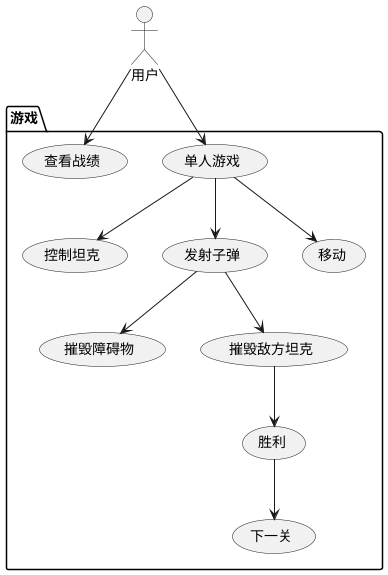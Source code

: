 @startuml 用例图
actor 用户 as y
package 游戏{
    usecase 单人游戏 as d
    usecase 查看战绩 as k
    usecase 控制坦克 as kt
    usecase 发射子弹 as kf
    usecase 移动 as ky
    usecase 摧毁障碍物 as cz
    usecase 摧毁敌方坦克 as ct
    usecase 胜利 as sl
    usecase 下一关 as xy
}
y-->d
y-->k
d-->kt
d-->kf
d-->ky
kf-->cz
kf-->ct
ct-->sl
sl-->xy
@enduml